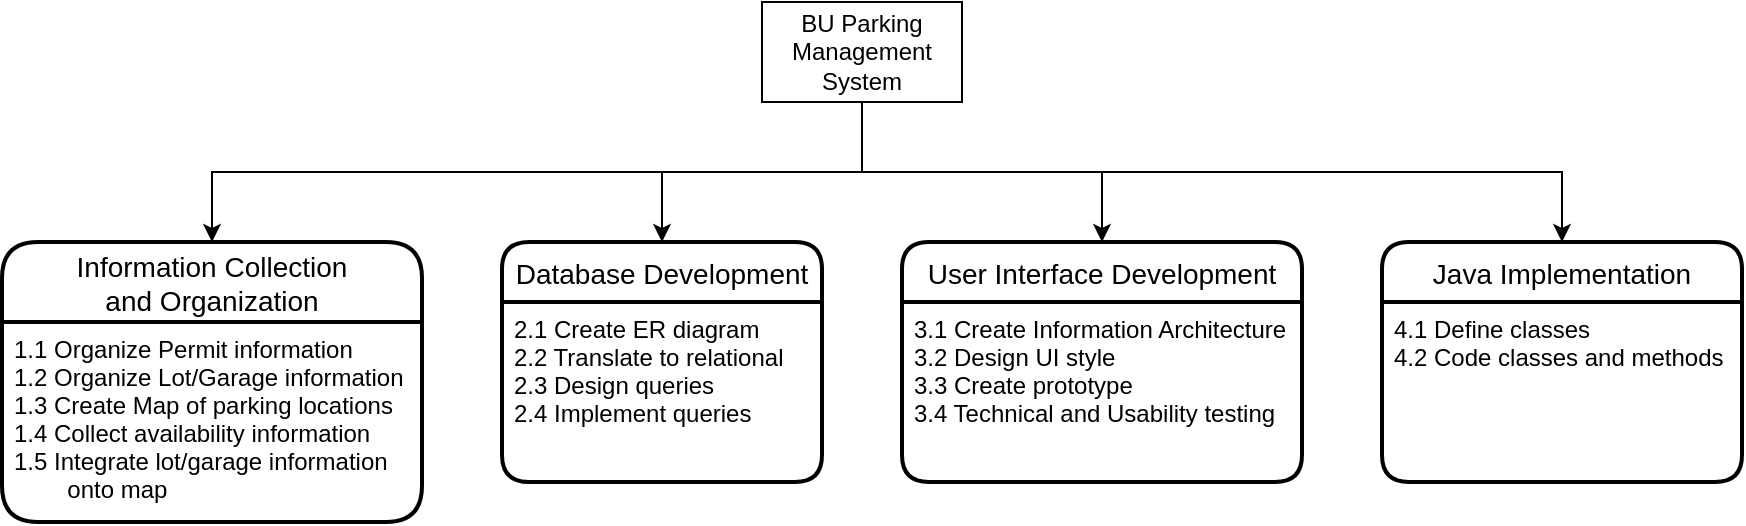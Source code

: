 <mxfile version="16.5.1" type="device"><diagram id="bJVeQ780KpX-EiPVA3eX" name="Page-1"><mxGraphModel dx="1024" dy="811" grid="1" gridSize="10" guides="1" tooltips="1" connect="1" arrows="1" fold="1" page="1" pageScale="1" pageWidth="850" pageHeight="1100" math="0" shadow="0"><root><mxCell id="0"/><mxCell id="1" parent="0"/><mxCell id="fwO-uZKAV9KU7Pku0u6X-14" style="edgeStyle=orthogonalEdgeStyle;rounded=0;orthogonalLoop=1;jettySize=auto;html=1;exitX=0.5;exitY=1;exitDx=0;exitDy=0;" edge="1" parent="1" source="fwO-uZKAV9KU7Pku0u6X-1" target="fwO-uZKAV9KU7Pku0u6X-8"><mxGeometry relative="1" as="geometry"/></mxCell><mxCell id="fwO-uZKAV9KU7Pku0u6X-15" style="edgeStyle=orthogonalEdgeStyle;rounded=0;orthogonalLoop=1;jettySize=auto;html=1;exitX=0.5;exitY=1;exitDx=0;exitDy=0;" edge="1" parent="1" source="fwO-uZKAV9KU7Pku0u6X-1" target="fwO-uZKAV9KU7Pku0u6X-2"><mxGeometry relative="1" as="geometry"/></mxCell><mxCell id="fwO-uZKAV9KU7Pku0u6X-16" style="edgeStyle=orthogonalEdgeStyle;rounded=0;orthogonalLoop=1;jettySize=auto;html=1;exitX=0.5;exitY=1;exitDx=0;exitDy=0;" edge="1" parent="1" source="fwO-uZKAV9KU7Pku0u6X-1" target="fwO-uZKAV9KU7Pku0u6X-6"><mxGeometry relative="1" as="geometry"/></mxCell><mxCell id="fwO-uZKAV9KU7Pku0u6X-17" style="edgeStyle=orthogonalEdgeStyle;rounded=0;orthogonalLoop=1;jettySize=auto;html=1;exitX=0.5;exitY=1;exitDx=0;exitDy=0;" edge="1" parent="1" source="fwO-uZKAV9KU7Pku0u6X-1" target="fwO-uZKAV9KU7Pku0u6X-10"><mxGeometry relative="1" as="geometry"/></mxCell><mxCell id="fwO-uZKAV9KU7Pku0u6X-1" value="BU Parking Management System" style="whiteSpace=wrap;html=1;align=center;" vertex="1" parent="1"><mxGeometry x="410" y="320" width="100" height="50" as="geometry"/></mxCell><mxCell id="fwO-uZKAV9KU7Pku0u6X-2" value="Database Development" style="swimlane;childLayout=stackLayout;horizontal=1;startSize=30;horizontalStack=0;rounded=1;fontSize=14;fontStyle=0;strokeWidth=2;resizeParent=0;resizeLast=1;shadow=0;dashed=0;align=center;" vertex="1" parent="1"><mxGeometry x="280" y="440" width="160" height="120" as="geometry"/></mxCell><mxCell id="fwO-uZKAV9KU7Pku0u6X-3" value="2.1 Create ER diagram&#10;2.2 Translate to relational&#10;2.3 Design queries&#10;2.4 Implement queries" style="align=left;strokeColor=none;fillColor=none;spacingLeft=4;fontSize=12;verticalAlign=top;resizable=0;rotatable=0;part=1;" vertex="1" parent="fwO-uZKAV9KU7Pku0u6X-2"><mxGeometry y="30" width="160" height="90" as="geometry"/></mxCell><mxCell id="fwO-uZKAV9KU7Pku0u6X-6" value="User Interface Development" style="swimlane;childLayout=stackLayout;horizontal=1;startSize=30;horizontalStack=0;rounded=1;fontSize=14;fontStyle=0;strokeWidth=2;resizeParent=0;resizeLast=1;shadow=0;dashed=0;align=center;" vertex="1" parent="1"><mxGeometry x="480" y="440" width="200" height="120" as="geometry"/></mxCell><mxCell id="fwO-uZKAV9KU7Pku0u6X-7" value="3.1 Create Information Architecture&#10;3.2 Design UI style&#10;3.3 Create prototype&#10;3.4 Technical and Usability testing&#10;" style="align=left;strokeColor=none;fillColor=none;spacingLeft=4;fontSize=12;verticalAlign=top;resizable=0;rotatable=0;part=1;" vertex="1" parent="fwO-uZKAV9KU7Pku0u6X-6"><mxGeometry y="30" width="200" height="90" as="geometry"/></mxCell><mxCell id="fwO-uZKAV9KU7Pku0u6X-8" value="Information Collection &#10;and Organization" style="swimlane;childLayout=stackLayout;horizontal=1;startSize=40;horizontalStack=0;rounded=1;fontSize=14;fontStyle=0;strokeWidth=2;resizeParent=0;resizeLast=1;shadow=0;dashed=0;align=center;" vertex="1" parent="1"><mxGeometry x="30" y="440" width="210" height="140" as="geometry"/></mxCell><mxCell id="fwO-uZKAV9KU7Pku0u6X-9" value="1.1 Organize Permit information&#10;1.2 Organize Lot/Garage information&#10;1.3 Create Map of parking locations&#10;1.4 Collect availability information&#10;1.5 Integrate lot/garage information&#10;        onto map" style="align=left;strokeColor=none;fillColor=none;spacingLeft=4;fontSize=12;verticalAlign=top;resizable=0;rotatable=0;part=1;" vertex="1" parent="fwO-uZKAV9KU7Pku0u6X-8"><mxGeometry y="40" width="210" height="100" as="geometry"/></mxCell><mxCell id="fwO-uZKAV9KU7Pku0u6X-10" value="Java Implementation" style="swimlane;childLayout=stackLayout;horizontal=1;startSize=30;horizontalStack=0;rounded=1;fontSize=14;fontStyle=0;strokeWidth=2;resizeParent=0;resizeLast=1;shadow=0;dashed=0;align=center;" vertex="1" parent="1"><mxGeometry x="720" y="440" width="180" height="120" as="geometry"/></mxCell><mxCell id="fwO-uZKAV9KU7Pku0u6X-11" value="4.1 Define classes&#10;4.2 Code classes and methods" style="align=left;strokeColor=none;fillColor=none;spacingLeft=4;fontSize=12;verticalAlign=top;resizable=0;rotatable=0;part=1;" vertex="1" parent="fwO-uZKAV9KU7Pku0u6X-10"><mxGeometry y="30" width="180" height="90" as="geometry"/></mxCell></root></mxGraphModel></diagram></mxfile>